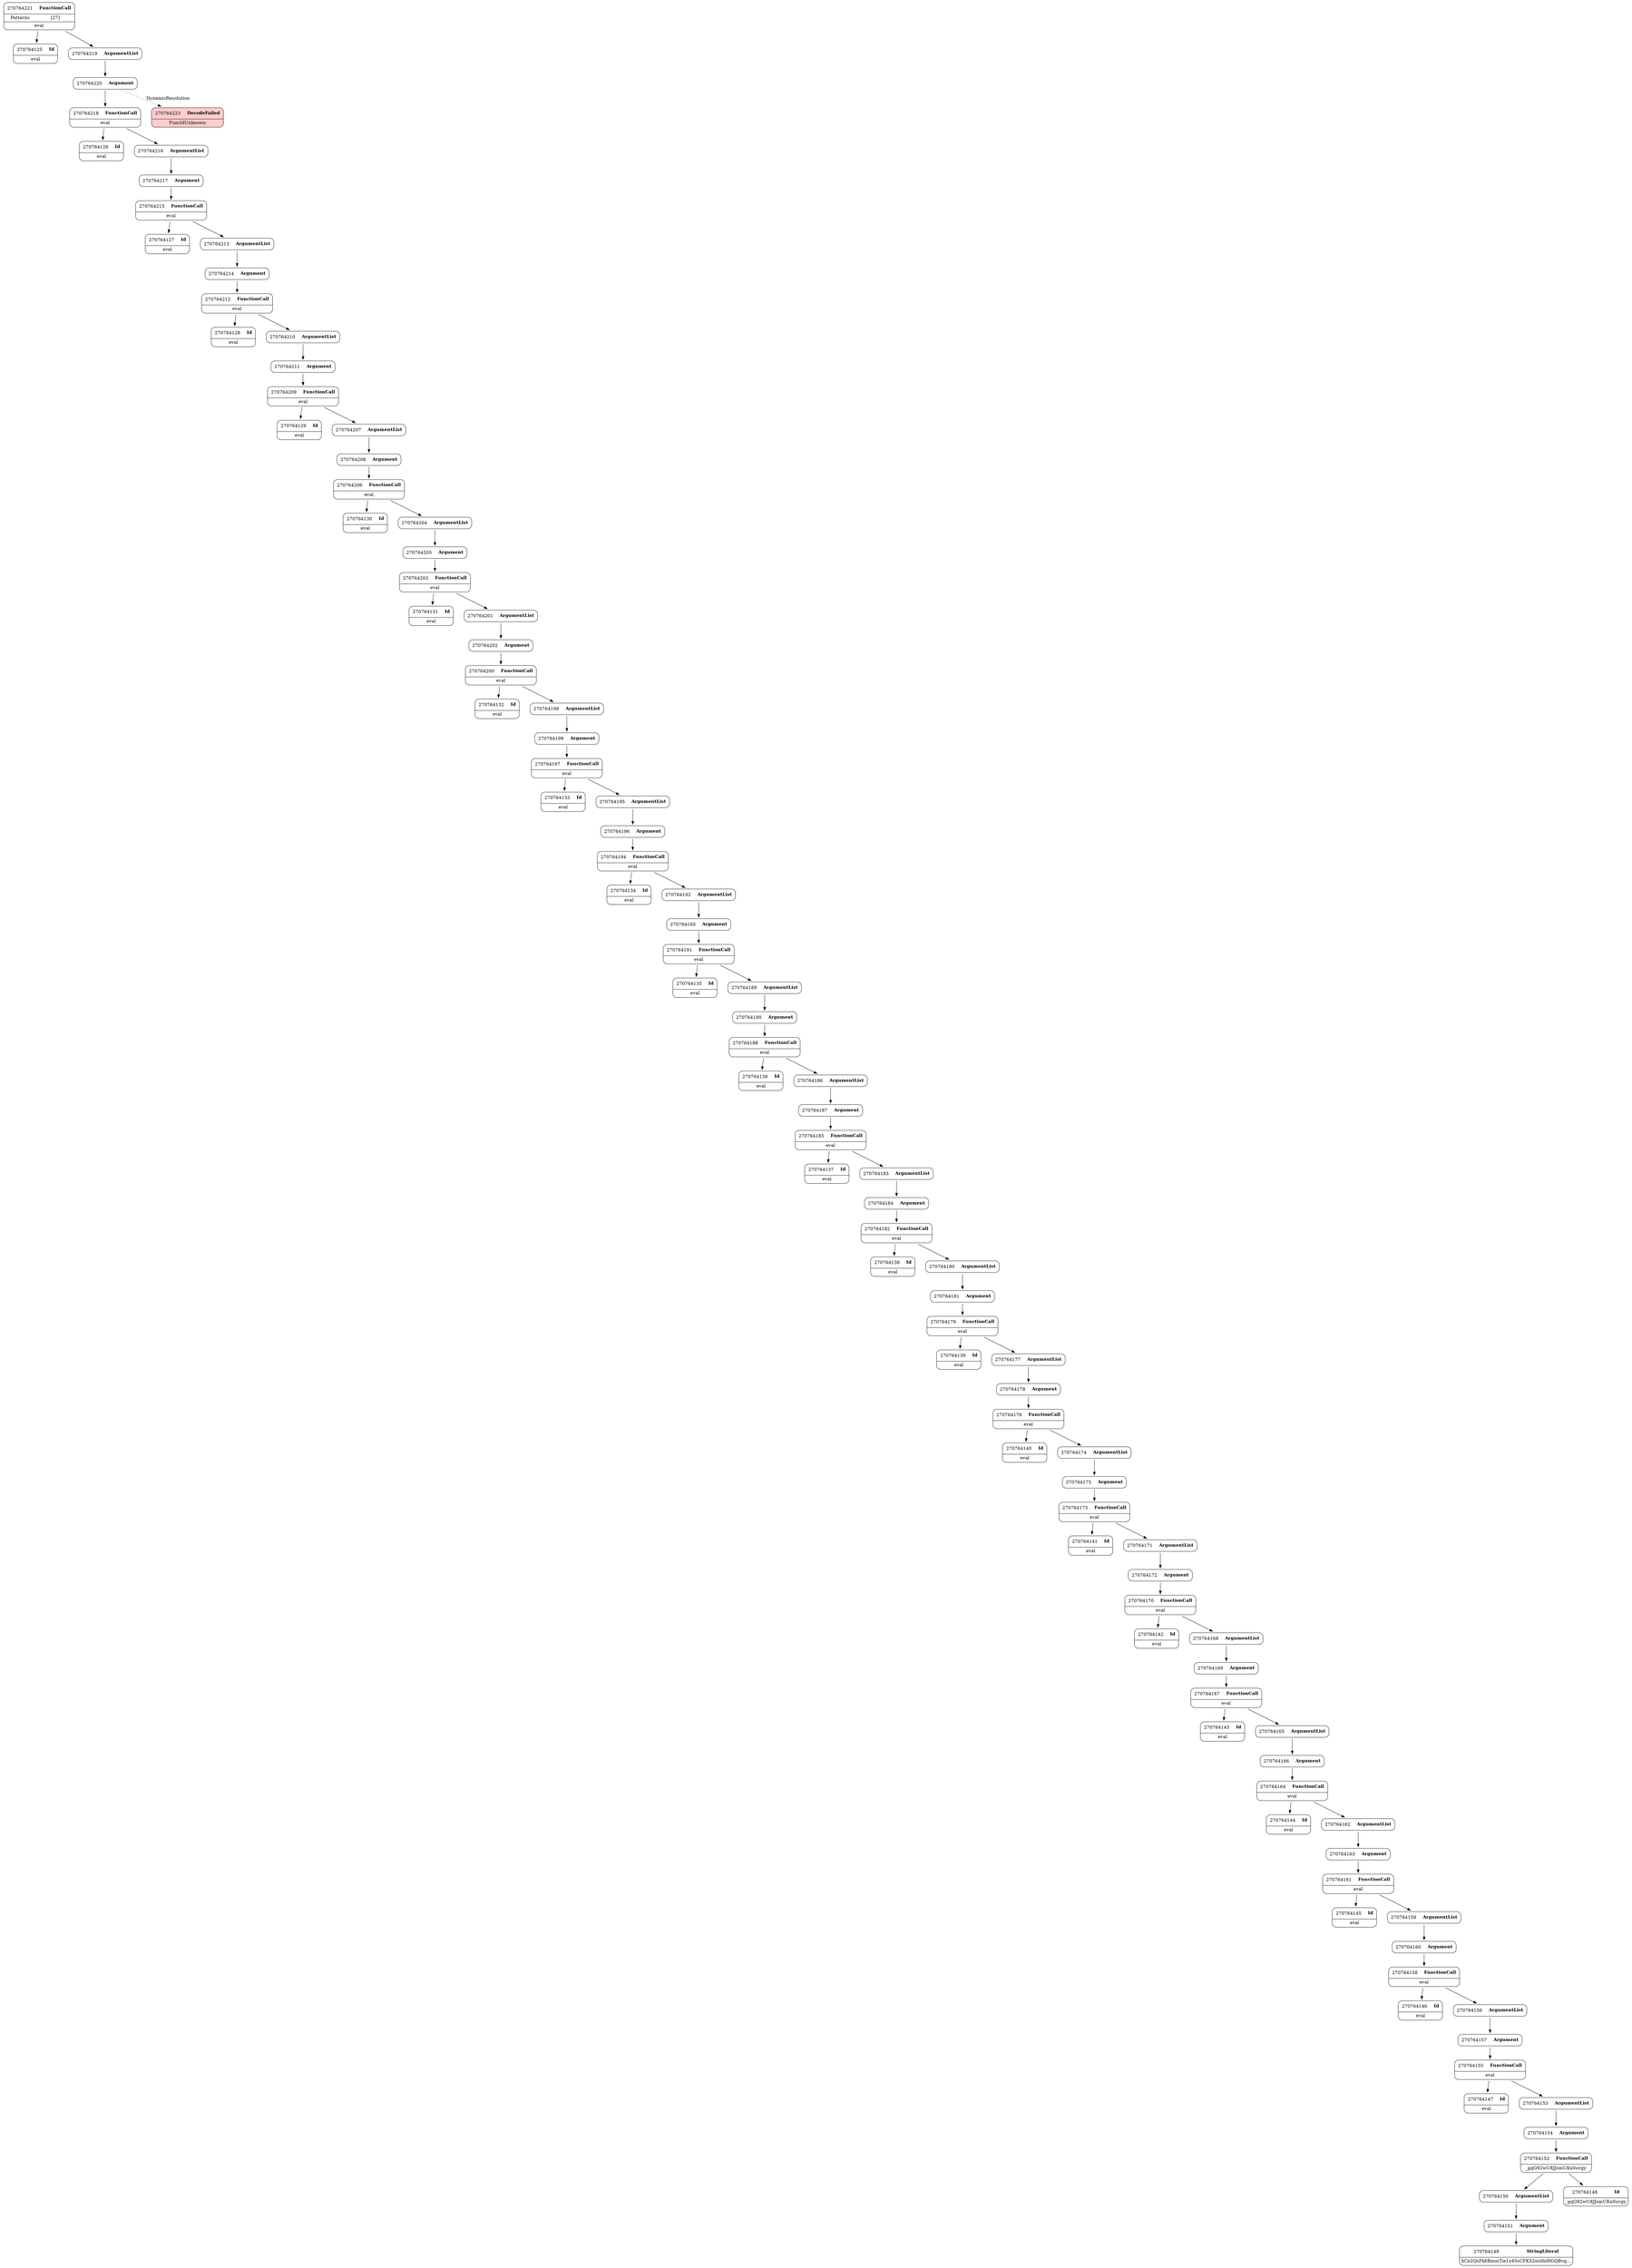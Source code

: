 digraph ast {
node [shape=none];
270764131 [label=<<TABLE border='1' cellspacing='0' cellpadding='10' style='rounded' ><TR><TD border='0'>270764131</TD><TD border='0'><B>Id</B></TD></TR><HR/><TR><TD border='0' cellpadding='5' colspan='2'>eval</TD></TR></TABLE>>];
270764130 [label=<<TABLE border='1' cellspacing='0' cellpadding='10' style='rounded' ><TR><TD border='0'>270764130</TD><TD border='0'><B>Id</B></TD></TR><HR/><TR><TD border='0' cellpadding='5' colspan='2'>eval</TD></TR></TABLE>>];
270764129 [label=<<TABLE border='1' cellspacing='0' cellpadding='10' style='rounded' ><TR><TD border='0'>270764129</TD><TD border='0'><B>Id</B></TD></TR><HR/><TR><TD border='0' cellpadding='5' colspan='2'>eval</TD></TR></TABLE>>];
270764128 [label=<<TABLE border='1' cellspacing='0' cellpadding='10' style='rounded' ><TR><TD border='0'>270764128</TD><TD border='0'><B>Id</B></TD></TR><HR/><TR><TD border='0' cellpadding='5' colspan='2'>eval</TD></TR></TABLE>>];
270764135 [label=<<TABLE border='1' cellspacing='0' cellpadding='10' style='rounded' ><TR><TD border='0'>270764135</TD><TD border='0'><B>Id</B></TD></TR><HR/><TR><TD border='0' cellpadding='5' colspan='2'>eval</TD></TR></TABLE>>];
270764134 [label=<<TABLE border='1' cellspacing='0' cellpadding='10' style='rounded' ><TR><TD border='0'>270764134</TD><TD border='0'><B>Id</B></TD></TR><HR/><TR><TD border='0' cellpadding='5' colspan='2'>eval</TD></TR></TABLE>>];
270764133 [label=<<TABLE border='1' cellspacing='0' cellpadding='10' style='rounded' ><TR><TD border='0'>270764133</TD><TD border='0'><B>Id</B></TD></TR><HR/><TR><TD border='0' cellpadding='5' colspan='2'>eval</TD></TR></TABLE>>];
270764132 [label=<<TABLE border='1' cellspacing='0' cellpadding='10' style='rounded' ><TR><TD border='0'>270764132</TD><TD border='0'><B>Id</B></TD></TR><HR/><TR><TD border='0' cellpadding='5' colspan='2'>eval</TD></TR></TABLE>>];
270764139 [label=<<TABLE border='1' cellspacing='0' cellpadding='10' style='rounded' ><TR><TD border='0'>270764139</TD><TD border='0'><B>Id</B></TD></TR><HR/><TR><TD border='0' cellpadding='5' colspan='2'>eval</TD></TR></TABLE>>];
270764138 [label=<<TABLE border='1' cellspacing='0' cellpadding='10' style='rounded' ><TR><TD border='0'>270764138</TD><TD border='0'><B>Id</B></TD></TR><HR/><TR><TD border='0' cellpadding='5' colspan='2'>eval</TD></TR></TABLE>>];
270764137 [label=<<TABLE border='1' cellspacing='0' cellpadding='10' style='rounded' ><TR><TD border='0'>270764137</TD><TD border='0'><B>Id</B></TD></TR><HR/><TR><TD border='0' cellpadding='5' colspan='2'>eval</TD></TR></TABLE>>];
270764136 [label=<<TABLE border='1' cellspacing='0' cellpadding='10' style='rounded' ><TR><TD border='0'>270764136</TD><TD border='0'><B>Id</B></TD></TR><HR/><TR><TD border='0' cellpadding='5' colspan='2'>eval</TD></TR></TABLE>>];
270764143 [label=<<TABLE border='1' cellspacing='0' cellpadding='10' style='rounded' ><TR><TD border='0'>270764143</TD><TD border='0'><B>Id</B></TD></TR><HR/><TR><TD border='0' cellpadding='5' colspan='2'>eval</TD></TR></TABLE>>];
270764142 [label=<<TABLE border='1' cellspacing='0' cellpadding='10' style='rounded' ><TR><TD border='0'>270764142</TD><TD border='0'><B>Id</B></TD></TR><HR/><TR><TD border='0' cellpadding='5' colspan='2'>eval</TD></TR></TABLE>>];
270764141 [label=<<TABLE border='1' cellspacing='0' cellpadding='10' style='rounded' ><TR><TD border='0'>270764141</TD><TD border='0'><B>Id</B></TD></TR><HR/><TR><TD border='0' cellpadding='5' colspan='2'>eval</TD></TR></TABLE>>];
270764140 [label=<<TABLE border='1' cellspacing='0' cellpadding='10' style='rounded' ><TR><TD border='0'>270764140</TD><TD border='0'><B>Id</B></TD></TR><HR/><TR><TD border='0' cellpadding='5' colspan='2'>eval</TD></TR></TABLE>>];
270764147 [label=<<TABLE border='1' cellspacing='0' cellpadding='10' style='rounded' ><TR><TD border='0'>270764147</TD><TD border='0'><B>Id</B></TD></TR><HR/><TR><TD border='0' cellpadding='5' colspan='2'>eval</TD></TR></TABLE>>];
270764146 [label=<<TABLE border='1' cellspacing='0' cellpadding='10' style='rounded' ><TR><TD border='0'>270764146</TD><TD border='0'><B>Id</B></TD></TR><HR/><TR><TD border='0' cellpadding='5' colspan='2'>eval</TD></TR></TABLE>>];
270764145 [label=<<TABLE border='1' cellspacing='0' cellpadding='10' style='rounded' ><TR><TD border='0'>270764145</TD><TD border='0'><B>Id</B></TD></TR><HR/><TR><TD border='0' cellpadding='5' colspan='2'>eval</TD></TR></TABLE>>];
270764144 [label=<<TABLE border='1' cellspacing='0' cellpadding='10' style='rounded' ><TR><TD border='0'>270764144</TD><TD border='0'><B>Id</B></TD></TR><HR/><TR><TD border='0' cellpadding='5' colspan='2'>eval</TD></TR></TABLE>>];
270764151 [label=<<TABLE border='1' cellspacing='0' cellpadding='10' style='rounded' ><TR><TD border='0'>270764151</TD><TD border='0'><B>Argument</B></TD></TR></TABLE>>];
270764151 -> 270764149 [weight=2];
270764150 [label=<<TABLE border='1' cellspacing='0' cellpadding='10' style='rounded' ><TR><TD border='0'>270764150</TD><TD border='0'><B>ArgumentList</B></TD></TR></TABLE>>];
270764150 -> 270764151 [weight=2];
270764149 [label=<<TABLE border='1' cellspacing='0' cellpadding='10' style='rounded' ><TR><TD border='0'>270764149</TD><TD border='0'><B>StringLiteral</B></TD></TR><HR/><TR><TD border='0' cellpadding='5' colspan='2'>hCe2QsFk6BmmTie1x45sCFK52oci0x9lGQBvg...</TD></TR></TABLE>>];
270764148 [label=<<TABLE border='1' cellspacing='0' cellpadding='10' style='rounded' ><TR><TD border='0'>270764148</TD><TD border='0'><B>Id</B></TD></TR><HR/><TR><TD border='0' cellpadding='5' colspan='2'>_gqG92wU8JJomUKx0uvgy</TD></TR></TABLE>>];
270764155 [label=<<TABLE border='1' cellspacing='0' cellpadding='10' style='rounded' ><TR><TD border='0'>270764155</TD><TD border='0'><B>FunctionCall</B></TD></TR><HR/><TR><TD border='0' cellpadding='5' colspan='2'>eval</TD></TR></TABLE>>];
270764155 -> 270764147 [weight=2];
270764155 -> 270764153 [weight=2];
270764154 [label=<<TABLE border='1' cellspacing='0' cellpadding='10' style='rounded' ><TR><TD border='0'>270764154</TD><TD border='0'><B>Argument</B></TD></TR></TABLE>>];
270764154 -> 270764152 [weight=2];
270764153 [label=<<TABLE border='1' cellspacing='0' cellpadding='10' style='rounded' ><TR><TD border='0'>270764153</TD><TD border='0'><B>ArgumentList</B></TD></TR></TABLE>>];
270764153 -> 270764154 [weight=2];
270764152 [label=<<TABLE border='1' cellspacing='0' cellpadding='10' style='rounded' ><TR><TD border='0'>270764152</TD><TD border='0'><B>FunctionCall</B></TD></TR><HR/><TR><TD border='0' cellpadding='5' colspan='2'>_gqG92wU8JJomUKx0uvgy</TD></TR></TABLE>>];
270764152 -> 270764148 [weight=2];
270764152 -> 270764150 [weight=2];
270764159 [label=<<TABLE border='1' cellspacing='0' cellpadding='10' style='rounded' ><TR><TD border='0'>270764159</TD><TD border='0'><B>ArgumentList</B></TD></TR></TABLE>>];
270764159 -> 270764160 [weight=2];
270764158 [label=<<TABLE border='1' cellspacing='0' cellpadding='10' style='rounded' ><TR><TD border='0'>270764158</TD><TD border='0'><B>FunctionCall</B></TD></TR><HR/><TR><TD border='0' cellpadding='5' colspan='2'>eval</TD></TR></TABLE>>];
270764158 -> 270764146 [weight=2];
270764158 -> 270764156 [weight=2];
270764157 [label=<<TABLE border='1' cellspacing='0' cellpadding='10' style='rounded' ><TR><TD border='0'>270764157</TD><TD border='0'><B>Argument</B></TD></TR></TABLE>>];
270764157 -> 270764155 [weight=2];
270764156 [label=<<TABLE border='1' cellspacing='0' cellpadding='10' style='rounded' ><TR><TD border='0'>270764156</TD><TD border='0'><B>ArgumentList</B></TD></TR></TABLE>>];
270764156 -> 270764157 [weight=2];
270764127 [label=<<TABLE border='1' cellspacing='0' cellpadding='10' style='rounded' ><TR><TD border='0'>270764127</TD><TD border='0'><B>Id</B></TD></TR><HR/><TR><TD border='0' cellpadding='5' colspan='2'>eval</TD></TR></TABLE>>];
270764126 [label=<<TABLE border='1' cellspacing='0' cellpadding='10' style='rounded' ><TR><TD border='0'>270764126</TD><TD border='0'><B>Id</B></TD></TR><HR/><TR><TD border='0' cellpadding='5' colspan='2'>eval</TD></TR></TABLE>>];
270764125 [label=<<TABLE border='1' cellspacing='0' cellpadding='10' style='rounded' ><TR><TD border='0'>270764125</TD><TD border='0'><B>Id</B></TD></TR><HR/><TR><TD border='0' cellpadding='5' colspan='2'>eval</TD></TR></TABLE>>];
270764195 [label=<<TABLE border='1' cellspacing='0' cellpadding='10' style='rounded' ><TR><TD border='0'>270764195</TD><TD border='0'><B>ArgumentList</B></TD></TR></TABLE>>];
270764195 -> 270764196 [weight=2];
270764194 [label=<<TABLE border='1' cellspacing='0' cellpadding='10' style='rounded' ><TR><TD border='0'>270764194</TD><TD border='0'><B>FunctionCall</B></TD></TR><HR/><TR><TD border='0' cellpadding='5' colspan='2'>eval</TD></TR></TABLE>>];
270764194 -> 270764134 [weight=2];
270764194 -> 270764192 [weight=2];
270764193 [label=<<TABLE border='1' cellspacing='0' cellpadding='10' style='rounded' ><TR><TD border='0'>270764193</TD><TD border='0'><B>Argument</B></TD></TR></TABLE>>];
270764193 -> 270764191 [weight=2];
270764192 [label=<<TABLE border='1' cellspacing='0' cellpadding='10' style='rounded' ><TR><TD border='0'>270764192</TD><TD border='0'><B>ArgumentList</B></TD></TR></TABLE>>];
270764192 -> 270764193 [weight=2];
270764199 [label=<<TABLE border='1' cellspacing='0' cellpadding='10' style='rounded' ><TR><TD border='0'>270764199</TD><TD border='0'><B>Argument</B></TD></TR></TABLE>>];
270764199 -> 270764197 [weight=2];
270764198 [label=<<TABLE border='1' cellspacing='0' cellpadding='10' style='rounded' ><TR><TD border='0'>270764198</TD><TD border='0'><B>ArgumentList</B></TD></TR></TABLE>>];
270764198 -> 270764199 [weight=2];
270764197 [label=<<TABLE border='1' cellspacing='0' cellpadding='10' style='rounded' ><TR><TD border='0'>270764197</TD><TD border='0'><B>FunctionCall</B></TD></TR><HR/><TR><TD border='0' cellpadding='5' colspan='2'>eval</TD></TR></TABLE>>];
270764197 -> 270764133 [weight=2];
270764197 -> 270764195 [weight=2];
270764196 [label=<<TABLE border='1' cellspacing='0' cellpadding='10' style='rounded' ><TR><TD border='0'>270764196</TD><TD border='0'><B>Argument</B></TD></TR></TABLE>>];
270764196 -> 270764194 [weight=2];
270764203 [label=<<TABLE border='1' cellspacing='0' cellpadding='10' style='rounded' ><TR><TD border='0'>270764203</TD><TD border='0'><B>FunctionCall</B></TD></TR><HR/><TR><TD border='0' cellpadding='5' colspan='2'>eval</TD></TR></TABLE>>];
270764203 -> 270764131 [weight=2];
270764203 -> 270764201 [weight=2];
270764202 [label=<<TABLE border='1' cellspacing='0' cellpadding='10' style='rounded' ><TR><TD border='0'>270764202</TD><TD border='0'><B>Argument</B></TD></TR></TABLE>>];
270764202 -> 270764200 [weight=2];
270764201 [label=<<TABLE border='1' cellspacing='0' cellpadding='10' style='rounded' ><TR><TD border='0'>270764201</TD><TD border='0'><B>ArgumentList</B></TD></TR></TABLE>>];
270764201 -> 270764202 [weight=2];
270764200 [label=<<TABLE border='1' cellspacing='0' cellpadding='10' style='rounded' ><TR><TD border='0'>270764200</TD><TD border='0'><B>FunctionCall</B></TD></TR><HR/><TR><TD border='0' cellpadding='5' colspan='2'>eval</TD></TR></TABLE>>];
270764200 -> 270764132 [weight=2];
270764200 -> 270764198 [weight=2];
270764207 [label=<<TABLE border='1' cellspacing='0' cellpadding='10' style='rounded' ><TR><TD border='0'>270764207</TD><TD border='0'><B>ArgumentList</B></TD></TR></TABLE>>];
270764207 -> 270764208 [weight=2];
270764206 [label=<<TABLE border='1' cellspacing='0' cellpadding='10' style='rounded' ><TR><TD border='0'>270764206</TD><TD border='0'><B>FunctionCall</B></TD></TR><HR/><TR><TD border='0' cellpadding='5' colspan='2'>eval</TD></TR></TABLE>>];
270764206 -> 270764130 [weight=2];
270764206 -> 270764204 [weight=2];
270764205 [label=<<TABLE border='1' cellspacing='0' cellpadding='10' style='rounded' ><TR><TD border='0'>270764205</TD><TD border='0'><B>Argument</B></TD></TR></TABLE>>];
270764205 -> 270764203 [weight=2];
270764204 [label=<<TABLE border='1' cellspacing='0' cellpadding='10' style='rounded' ><TR><TD border='0'>270764204</TD><TD border='0'><B>ArgumentList</B></TD></TR></TABLE>>];
270764204 -> 270764205 [weight=2];
270764211 [label=<<TABLE border='1' cellspacing='0' cellpadding='10' style='rounded' ><TR><TD border='0'>270764211</TD><TD border='0'><B>Argument</B></TD></TR></TABLE>>];
270764211 -> 270764209 [weight=2];
270764210 [label=<<TABLE border='1' cellspacing='0' cellpadding='10' style='rounded' ><TR><TD border='0'>270764210</TD><TD border='0'><B>ArgumentList</B></TD></TR></TABLE>>];
270764210 -> 270764211 [weight=2];
270764209 [label=<<TABLE border='1' cellspacing='0' cellpadding='10' style='rounded' ><TR><TD border='0'>270764209</TD><TD border='0'><B>FunctionCall</B></TD></TR><HR/><TR><TD border='0' cellpadding='5' colspan='2'>eval</TD></TR></TABLE>>];
270764209 -> 270764129 [weight=2];
270764209 -> 270764207 [weight=2];
270764208 [label=<<TABLE border='1' cellspacing='0' cellpadding='10' style='rounded' ><TR><TD border='0'>270764208</TD><TD border='0'><B>Argument</B></TD></TR></TABLE>>];
270764208 -> 270764206 [weight=2];
270764215 [label=<<TABLE border='1' cellspacing='0' cellpadding='10' style='rounded' ><TR><TD border='0'>270764215</TD><TD border='0'><B>FunctionCall</B></TD></TR><HR/><TR><TD border='0' cellpadding='5' colspan='2'>eval</TD></TR></TABLE>>];
270764215 -> 270764127 [weight=2];
270764215 -> 270764213 [weight=2];
270764214 [label=<<TABLE border='1' cellspacing='0' cellpadding='10' style='rounded' ><TR><TD border='0'>270764214</TD><TD border='0'><B>Argument</B></TD></TR></TABLE>>];
270764214 -> 270764212 [weight=2];
270764213 [label=<<TABLE border='1' cellspacing='0' cellpadding='10' style='rounded' ><TR><TD border='0'>270764213</TD><TD border='0'><B>ArgumentList</B></TD></TR></TABLE>>];
270764213 -> 270764214 [weight=2];
270764212 [label=<<TABLE border='1' cellspacing='0' cellpadding='10' style='rounded' ><TR><TD border='0'>270764212</TD><TD border='0'><B>FunctionCall</B></TD></TR><HR/><TR><TD border='0' cellpadding='5' colspan='2'>eval</TD></TR></TABLE>>];
270764212 -> 270764128 [weight=2];
270764212 -> 270764210 [weight=2];
270764219 [label=<<TABLE border='1' cellspacing='0' cellpadding='10' style='rounded' ><TR><TD border='0'>270764219</TD><TD border='0'><B>ArgumentList</B></TD></TR></TABLE>>];
270764219 -> 270764220 [weight=2];
270764218 [label=<<TABLE border='1' cellspacing='0' cellpadding='10' style='rounded' ><TR><TD border='0'>270764218</TD><TD border='0'><B>FunctionCall</B></TD></TR><HR/><TR><TD border='0' cellpadding='5' colspan='2'>eval</TD></TR></TABLE>>];
270764218 -> 270764126 [weight=2];
270764218 -> 270764216 [weight=2];
270764217 [label=<<TABLE border='1' cellspacing='0' cellpadding='10' style='rounded' ><TR><TD border='0'>270764217</TD><TD border='0'><B>Argument</B></TD></TR></TABLE>>];
270764217 -> 270764215 [weight=2];
270764216 [label=<<TABLE border='1' cellspacing='0' cellpadding='10' style='rounded' ><TR><TD border='0'>270764216</TD><TD border='0'><B>ArgumentList</B></TD></TR></TABLE>>];
270764216 -> 270764217 [weight=2];
270764223 [label=<<TABLE border='1' cellspacing='0' cellpadding='10' style='rounded' bgcolor='#FFCCCC' ><TR><TD border='0'>270764223</TD><TD border='0'><B>DecodeFailed</B></TD></TR><HR/><TR><TD border='0' cellpadding='5' colspan='2'>FuncIdUnknown</TD></TR></TABLE>>];
270764221 [label=<<TABLE border='1' cellspacing='0' cellpadding='10' style='rounded' ><TR><TD border='0'>270764221</TD><TD border='0'><B>FunctionCall</B></TD></TR><HR/><TR><TD border='0' cellpadding='5'>Patterns</TD><TD border='0' cellpadding='5'>[27]</TD></TR><HR/><TR><TD border='0' cellpadding='5' colspan='2'>eval</TD></TR></TABLE>>];
270764221 -> 270764125 [weight=2];
270764221 -> 270764219 [weight=2];
270764220 [label=<<TABLE border='1' cellspacing='0' cellpadding='10' style='rounded' ><TR><TD border='0'>270764220</TD><TD border='0'><B>Argument</B></TD></TR></TABLE>>];
270764220 -> 270764218 [weight=2];
270764220 -> 270764223 [style=dotted,label=DynamicResolution];
270764163 [label=<<TABLE border='1' cellspacing='0' cellpadding='10' style='rounded' ><TR><TD border='0'>270764163</TD><TD border='0'><B>Argument</B></TD></TR></TABLE>>];
270764163 -> 270764161 [weight=2];
270764162 [label=<<TABLE border='1' cellspacing='0' cellpadding='10' style='rounded' ><TR><TD border='0'>270764162</TD><TD border='0'><B>ArgumentList</B></TD></TR></TABLE>>];
270764162 -> 270764163 [weight=2];
270764161 [label=<<TABLE border='1' cellspacing='0' cellpadding='10' style='rounded' ><TR><TD border='0'>270764161</TD><TD border='0'><B>FunctionCall</B></TD></TR><HR/><TR><TD border='0' cellpadding='5' colspan='2'>eval</TD></TR></TABLE>>];
270764161 -> 270764145 [weight=2];
270764161 -> 270764159 [weight=2];
270764160 [label=<<TABLE border='1' cellspacing='0' cellpadding='10' style='rounded' ><TR><TD border='0'>270764160</TD><TD border='0'><B>Argument</B></TD></TR></TABLE>>];
270764160 -> 270764158 [weight=2];
270764167 [label=<<TABLE border='1' cellspacing='0' cellpadding='10' style='rounded' ><TR><TD border='0'>270764167</TD><TD border='0'><B>FunctionCall</B></TD></TR><HR/><TR><TD border='0' cellpadding='5' colspan='2'>eval</TD></TR></TABLE>>];
270764167 -> 270764143 [weight=2];
270764167 -> 270764165 [weight=2];
270764166 [label=<<TABLE border='1' cellspacing='0' cellpadding='10' style='rounded' ><TR><TD border='0'>270764166</TD><TD border='0'><B>Argument</B></TD></TR></TABLE>>];
270764166 -> 270764164 [weight=2];
270764165 [label=<<TABLE border='1' cellspacing='0' cellpadding='10' style='rounded' ><TR><TD border='0'>270764165</TD><TD border='0'><B>ArgumentList</B></TD></TR></TABLE>>];
270764165 -> 270764166 [weight=2];
270764164 [label=<<TABLE border='1' cellspacing='0' cellpadding='10' style='rounded' ><TR><TD border='0'>270764164</TD><TD border='0'><B>FunctionCall</B></TD></TR><HR/><TR><TD border='0' cellpadding='5' colspan='2'>eval</TD></TR></TABLE>>];
270764164 -> 270764144 [weight=2];
270764164 -> 270764162 [weight=2];
270764171 [label=<<TABLE border='1' cellspacing='0' cellpadding='10' style='rounded' ><TR><TD border='0'>270764171</TD><TD border='0'><B>ArgumentList</B></TD></TR></TABLE>>];
270764171 -> 270764172 [weight=2];
270764170 [label=<<TABLE border='1' cellspacing='0' cellpadding='10' style='rounded' ><TR><TD border='0'>270764170</TD><TD border='0'><B>FunctionCall</B></TD></TR><HR/><TR><TD border='0' cellpadding='5' colspan='2'>eval</TD></TR></TABLE>>];
270764170 -> 270764142 [weight=2];
270764170 -> 270764168 [weight=2];
270764169 [label=<<TABLE border='1' cellspacing='0' cellpadding='10' style='rounded' ><TR><TD border='0'>270764169</TD><TD border='0'><B>Argument</B></TD></TR></TABLE>>];
270764169 -> 270764167 [weight=2];
270764168 [label=<<TABLE border='1' cellspacing='0' cellpadding='10' style='rounded' ><TR><TD border='0'>270764168</TD><TD border='0'><B>ArgumentList</B></TD></TR></TABLE>>];
270764168 -> 270764169 [weight=2];
270764175 [label=<<TABLE border='1' cellspacing='0' cellpadding='10' style='rounded' ><TR><TD border='0'>270764175</TD><TD border='0'><B>Argument</B></TD></TR></TABLE>>];
270764175 -> 270764173 [weight=2];
270764174 [label=<<TABLE border='1' cellspacing='0' cellpadding='10' style='rounded' ><TR><TD border='0'>270764174</TD><TD border='0'><B>ArgumentList</B></TD></TR></TABLE>>];
270764174 -> 270764175 [weight=2];
270764173 [label=<<TABLE border='1' cellspacing='0' cellpadding='10' style='rounded' ><TR><TD border='0'>270764173</TD><TD border='0'><B>FunctionCall</B></TD></TR><HR/><TR><TD border='0' cellpadding='5' colspan='2'>eval</TD></TR></TABLE>>];
270764173 -> 270764141 [weight=2];
270764173 -> 270764171 [weight=2];
270764172 [label=<<TABLE border='1' cellspacing='0' cellpadding='10' style='rounded' ><TR><TD border='0'>270764172</TD><TD border='0'><B>Argument</B></TD></TR></TABLE>>];
270764172 -> 270764170 [weight=2];
270764179 [label=<<TABLE border='1' cellspacing='0' cellpadding='10' style='rounded' ><TR><TD border='0'>270764179</TD><TD border='0'><B>FunctionCall</B></TD></TR><HR/><TR><TD border='0' cellpadding='5' colspan='2'>eval</TD></TR></TABLE>>];
270764179 -> 270764139 [weight=2];
270764179 -> 270764177 [weight=2];
270764178 [label=<<TABLE border='1' cellspacing='0' cellpadding='10' style='rounded' ><TR><TD border='0'>270764178</TD><TD border='0'><B>Argument</B></TD></TR></TABLE>>];
270764178 -> 270764176 [weight=2];
270764177 [label=<<TABLE border='1' cellspacing='0' cellpadding='10' style='rounded' ><TR><TD border='0'>270764177</TD><TD border='0'><B>ArgumentList</B></TD></TR></TABLE>>];
270764177 -> 270764178 [weight=2];
270764176 [label=<<TABLE border='1' cellspacing='0' cellpadding='10' style='rounded' ><TR><TD border='0'>270764176</TD><TD border='0'><B>FunctionCall</B></TD></TR><HR/><TR><TD border='0' cellpadding='5' colspan='2'>eval</TD></TR></TABLE>>];
270764176 -> 270764140 [weight=2];
270764176 -> 270764174 [weight=2];
270764183 [label=<<TABLE border='1' cellspacing='0' cellpadding='10' style='rounded' ><TR><TD border='0'>270764183</TD><TD border='0'><B>ArgumentList</B></TD></TR></TABLE>>];
270764183 -> 270764184 [weight=2];
270764182 [label=<<TABLE border='1' cellspacing='0' cellpadding='10' style='rounded' ><TR><TD border='0'>270764182</TD><TD border='0'><B>FunctionCall</B></TD></TR><HR/><TR><TD border='0' cellpadding='5' colspan='2'>eval</TD></TR></TABLE>>];
270764182 -> 270764138 [weight=2];
270764182 -> 270764180 [weight=2];
270764181 [label=<<TABLE border='1' cellspacing='0' cellpadding='10' style='rounded' ><TR><TD border='0'>270764181</TD><TD border='0'><B>Argument</B></TD></TR></TABLE>>];
270764181 -> 270764179 [weight=2];
270764180 [label=<<TABLE border='1' cellspacing='0' cellpadding='10' style='rounded' ><TR><TD border='0'>270764180</TD><TD border='0'><B>ArgumentList</B></TD></TR></TABLE>>];
270764180 -> 270764181 [weight=2];
270764187 [label=<<TABLE border='1' cellspacing='0' cellpadding='10' style='rounded' ><TR><TD border='0'>270764187</TD><TD border='0'><B>Argument</B></TD></TR></TABLE>>];
270764187 -> 270764185 [weight=2];
270764186 [label=<<TABLE border='1' cellspacing='0' cellpadding='10' style='rounded' ><TR><TD border='0'>270764186</TD><TD border='0'><B>ArgumentList</B></TD></TR></TABLE>>];
270764186 -> 270764187 [weight=2];
270764185 [label=<<TABLE border='1' cellspacing='0' cellpadding='10' style='rounded' ><TR><TD border='0'>270764185</TD><TD border='0'><B>FunctionCall</B></TD></TR><HR/><TR><TD border='0' cellpadding='5' colspan='2'>eval</TD></TR></TABLE>>];
270764185 -> 270764137 [weight=2];
270764185 -> 270764183 [weight=2];
270764184 [label=<<TABLE border='1' cellspacing='0' cellpadding='10' style='rounded' ><TR><TD border='0'>270764184</TD><TD border='0'><B>Argument</B></TD></TR></TABLE>>];
270764184 -> 270764182 [weight=2];
270764191 [label=<<TABLE border='1' cellspacing='0' cellpadding='10' style='rounded' ><TR><TD border='0'>270764191</TD><TD border='0'><B>FunctionCall</B></TD></TR><HR/><TR><TD border='0' cellpadding='5' colspan='2'>eval</TD></TR></TABLE>>];
270764191 -> 270764135 [weight=2];
270764191 -> 270764189 [weight=2];
270764190 [label=<<TABLE border='1' cellspacing='0' cellpadding='10' style='rounded' ><TR><TD border='0'>270764190</TD><TD border='0'><B>Argument</B></TD></TR></TABLE>>];
270764190 -> 270764188 [weight=2];
270764189 [label=<<TABLE border='1' cellspacing='0' cellpadding='10' style='rounded' ><TR><TD border='0'>270764189</TD><TD border='0'><B>ArgumentList</B></TD></TR></TABLE>>];
270764189 -> 270764190 [weight=2];
270764188 [label=<<TABLE border='1' cellspacing='0' cellpadding='10' style='rounded' ><TR><TD border='0'>270764188</TD><TD border='0'><B>FunctionCall</B></TD></TR><HR/><TR><TD border='0' cellpadding='5' colspan='2'>eval</TD></TR></TABLE>>];
270764188 -> 270764136 [weight=2];
270764188 -> 270764186 [weight=2];
}
